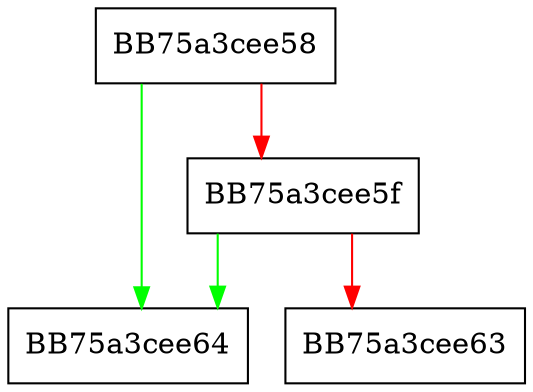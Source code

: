 digraph IsAddsDisabled {
  node [shape="box"];
  graph [splines=ortho];
  BB75a3cee58 -> BB75a3cee64 [color="green"];
  BB75a3cee58 -> BB75a3cee5f [color="red"];
  BB75a3cee5f -> BB75a3cee64 [color="green"];
  BB75a3cee5f -> BB75a3cee63 [color="red"];
}